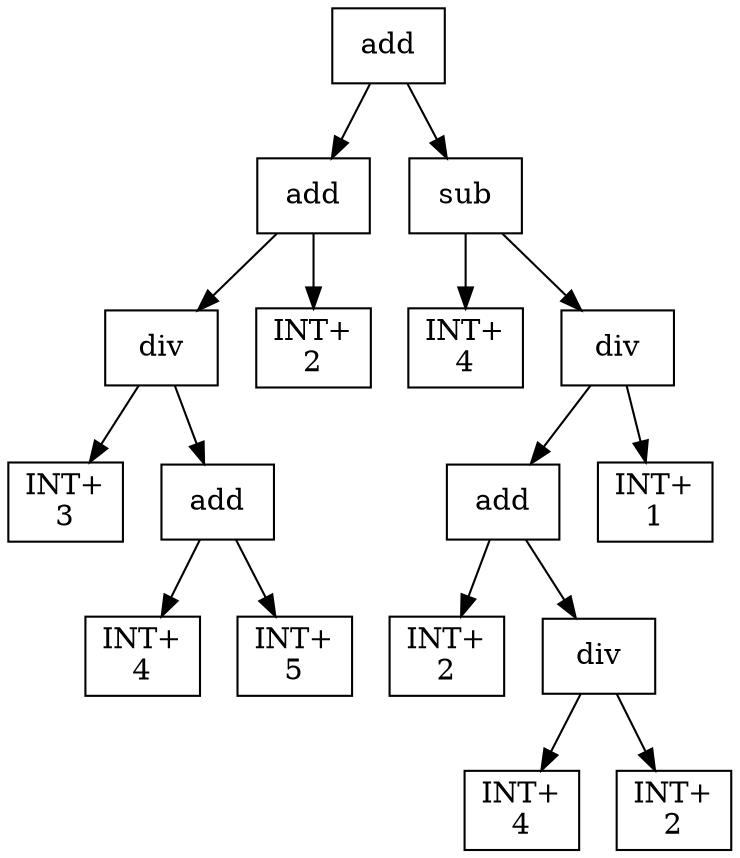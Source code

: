 digraph expr {
  node [shape=box];
  n1 [label="add"];
  n2 [label="add"];
  n3 [label="div"];
  n4 [label="INT+\n3"];
  n5 [label="add"];
  n6 [label="INT+\n4"];
  n7 [label="INT+\n5"];
  n5 -> n6;
  n5 -> n7;
  n3 -> n4;
  n3 -> n5;
  n8 [label="INT+\n2"];
  n2 -> n3;
  n2 -> n8;
  n9 [label="sub"];
  n10 [label="INT+\n4"];
  n11 [label="div"];
  n12 [label="add"];
  n13 [label="INT+\n2"];
  n14 [label="div"];
  n15 [label="INT+\n4"];
  n16 [label="INT+\n2"];
  n14 -> n15;
  n14 -> n16;
  n12 -> n13;
  n12 -> n14;
  n17 [label="INT+\n1"];
  n11 -> n12;
  n11 -> n17;
  n9 -> n10;
  n9 -> n11;
  n1 -> n2;
  n1 -> n9;
}